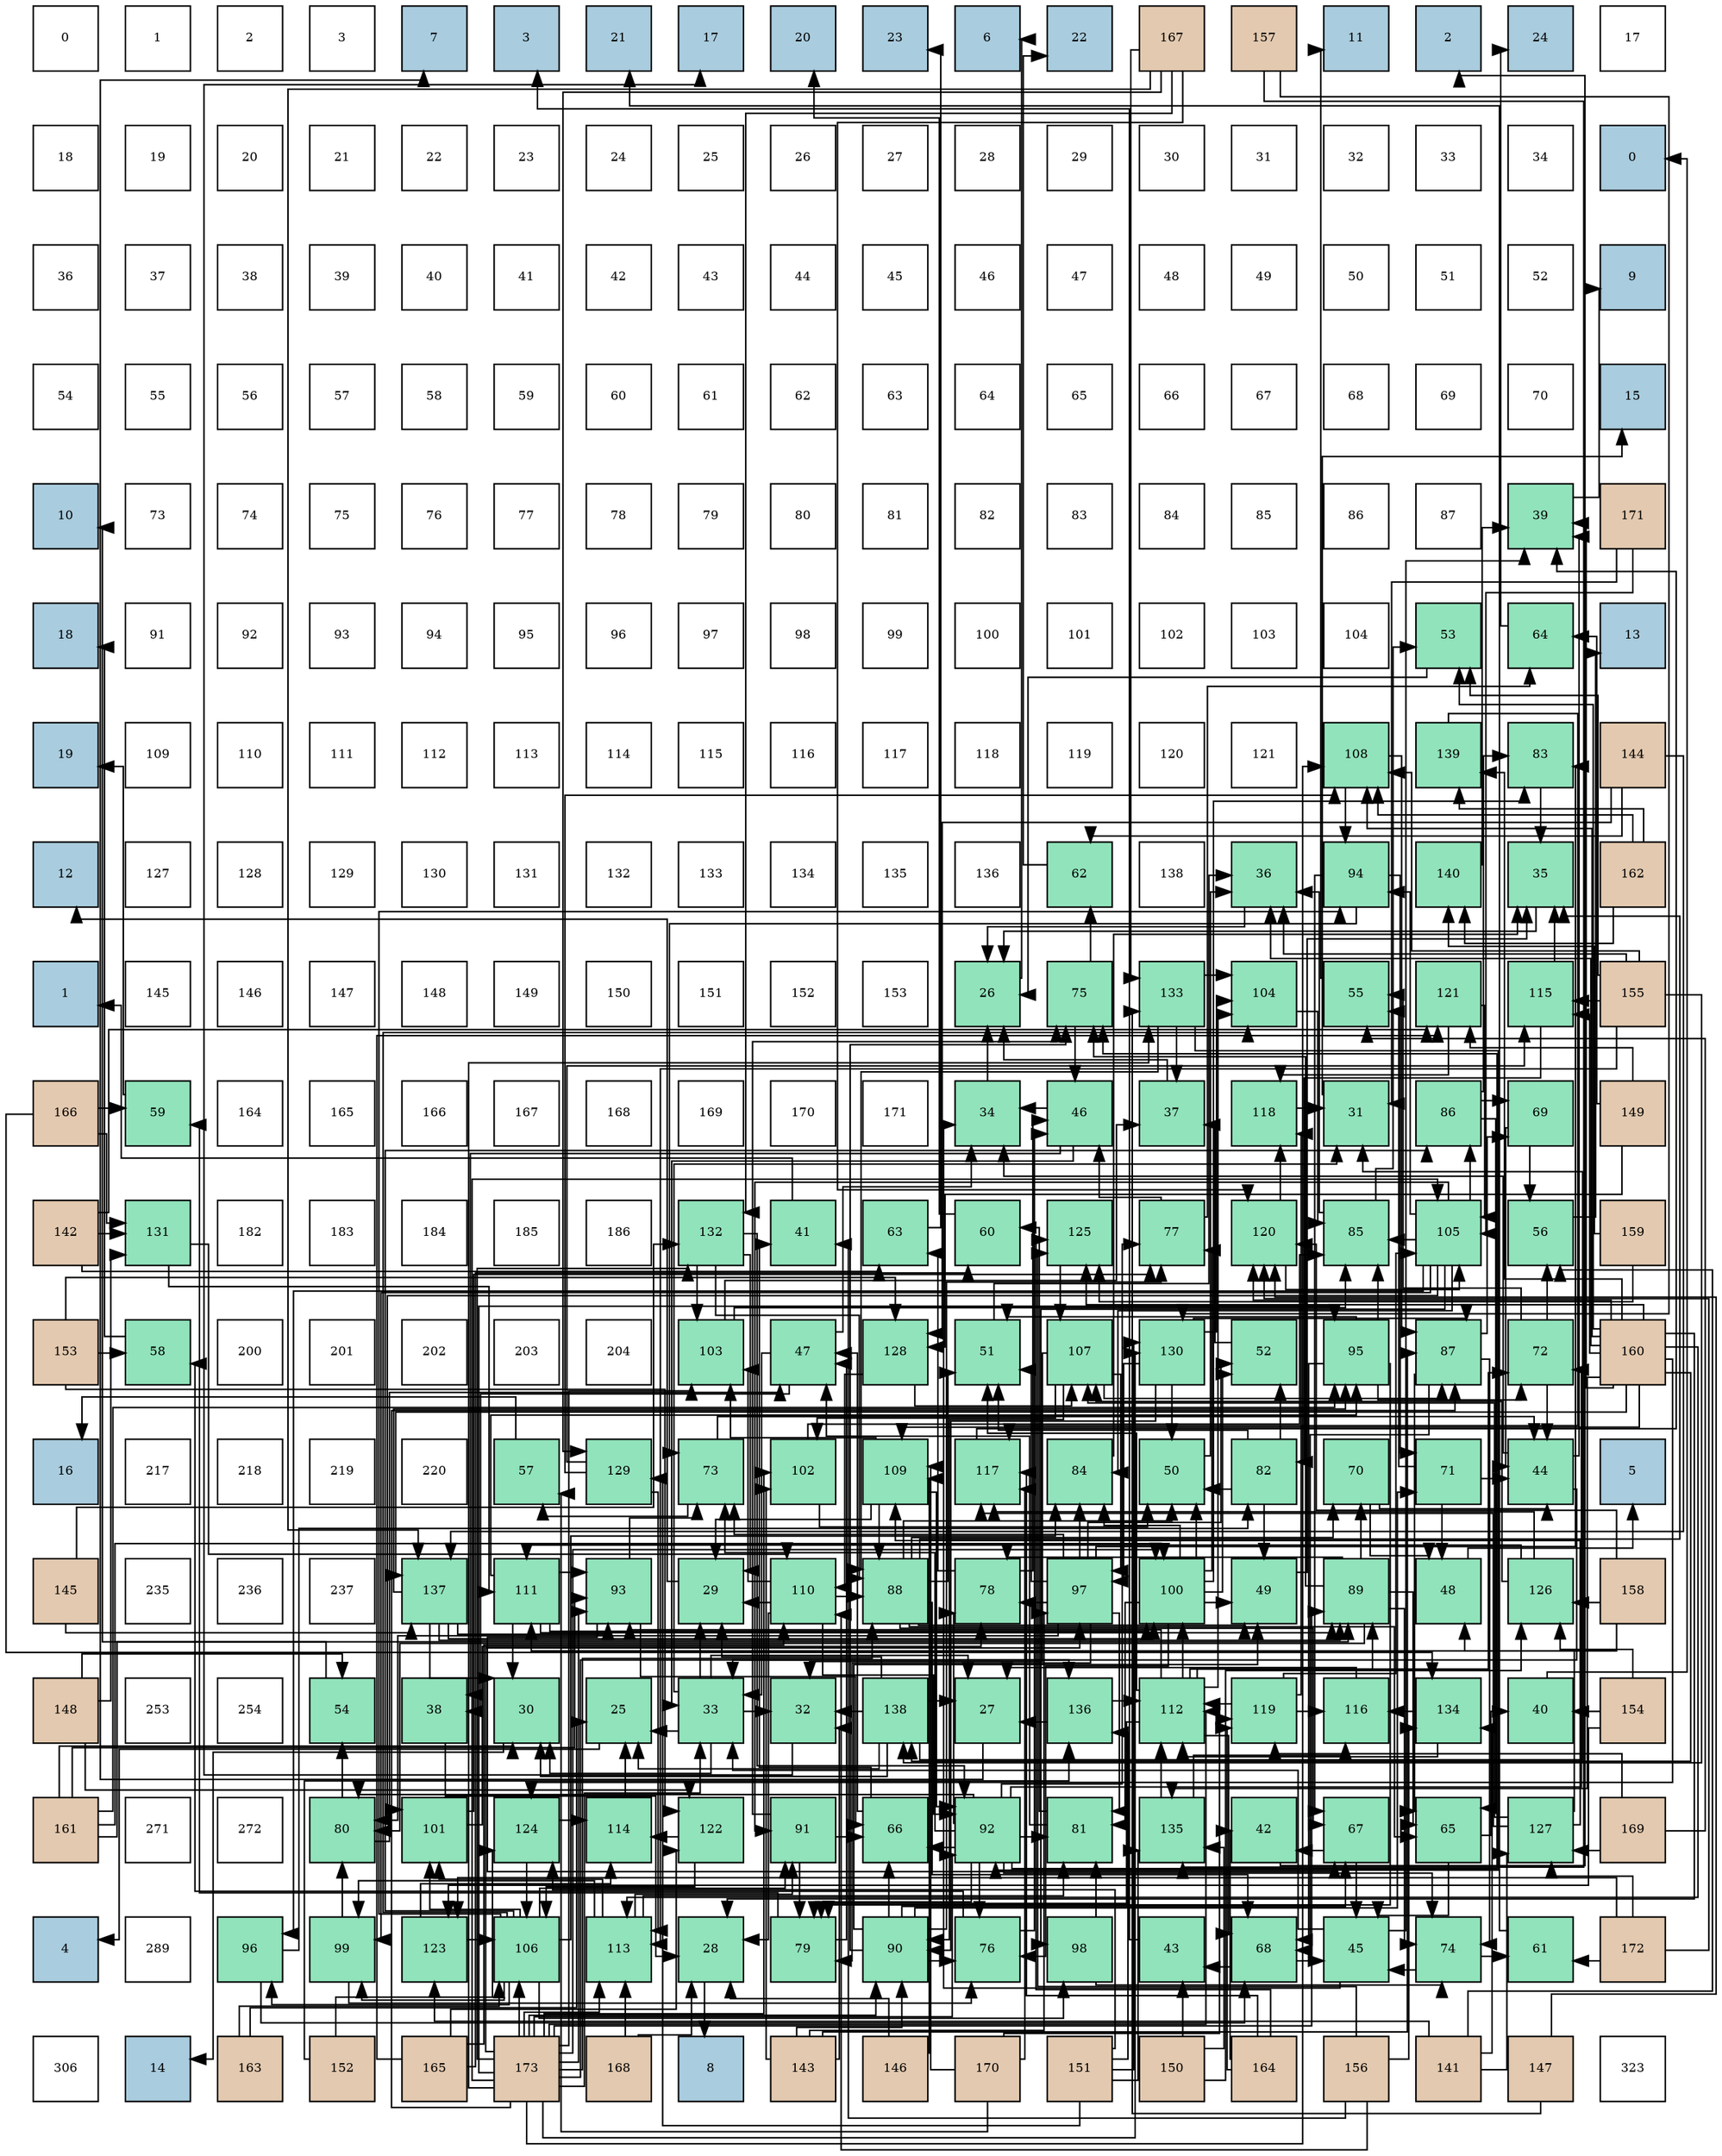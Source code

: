 digraph layout{
 rankdir=TB;
 splines=ortho;
 node [style=filled shape=square fixedsize=true width=0.6];
0[label="0", fontsize=8, fillcolor="#ffffff"];
1[label="1", fontsize=8, fillcolor="#ffffff"];
2[label="2", fontsize=8, fillcolor="#ffffff"];
3[label="3", fontsize=8, fillcolor="#ffffff"];
4[label="7", fontsize=8, fillcolor="#a9ccde"];
5[label="3", fontsize=8, fillcolor="#a9ccde"];
6[label="21", fontsize=8, fillcolor="#a9ccde"];
7[label="17", fontsize=8, fillcolor="#a9ccde"];
8[label="20", fontsize=8, fillcolor="#a9ccde"];
9[label="23", fontsize=8, fillcolor="#a9ccde"];
10[label="6", fontsize=8, fillcolor="#a9ccde"];
11[label="22", fontsize=8, fillcolor="#a9ccde"];
12[label="167", fontsize=8, fillcolor="#e3c9af"];
13[label="157", fontsize=8, fillcolor="#e3c9af"];
14[label="11", fontsize=8, fillcolor="#a9ccde"];
15[label="2", fontsize=8, fillcolor="#a9ccde"];
16[label="24", fontsize=8, fillcolor="#a9ccde"];
17[label="17", fontsize=8, fillcolor="#ffffff"];
18[label="18", fontsize=8, fillcolor="#ffffff"];
19[label="19", fontsize=8, fillcolor="#ffffff"];
20[label="20", fontsize=8, fillcolor="#ffffff"];
21[label="21", fontsize=8, fillcolor="#ffffff"];
22[label="22", fontsize=8, fillcolor="#ffffff"];
23[label="23", fontsize=8, fillcolor="#ffffff"];
24[label="24", fontsize=8, fillcolor="#ffffff"];
25[label="25", fontsize=8, fillcolor="#ffffff"];
26[label="26", fontsize=8, fillcolor="#ffffff"];
27[label="27", fontsize=8, fillcolor="#ffffff"];
28[label="28", fontsize=8, fillcolor="#ffffff"];
29[label="29", fontsize=8, fillcolor="#ffffff"];
30[label="30", fontsize=8, fillcolor="#ffffff"];
31[label="31", fontsize=8, fillcolor="#ffffff"];
32[label="32", fontsize=8, fillcolor="#ffffff"];
33[label="33", fontsize=8, fillcolor="#ffffff"];
34[label="34", fontsize=8, fillcolor="#ffffff"];
35[label="0", fontsize=8, fillcolor="#a9ccde"];
36[label="36", fontsize=8, fillcolor="#ffffff"];
37[label="37", fontsize=8, fillcolor="#ffffff"];
38[label="38", fontsize=8, fillcolor="#ffffff"];
39[label="39", fontsize=8, fillcolor="#ffffff"];
40[label="40", fontsize=8, fillcolor="#ffffff"];
41[label="41", fontsize=8, fillcolor="#ffffff"];
42[label="42", fontsize=8, fillcolor="#ffffff"];
43[label="43", fontsize=8, fillcolor="#ffffff"];
44[label="44", fontsize=8, fillcolor="#ffffff"];
45[label="45", fontsize=8, fillcolor="#ffffff"];
46[label="46", fontsize=8, fillcolor="#ffffff"];
47[label="47", fontsize=8, fillcolor="#ffffff"];
48[label="48", fontsize=8, fillcolor="#ffffff"];
49[label="49", fontsize=8, fillcolor="#ffffff"];
50[label="50", fontsize=8, fillcolor="#ffffff"];
51[label="51", fontsize=8, fillcolor="#ffffff"];
52[label="52", fontsize=8, fillcolor="#ffffff"];
53[label="9", fontsize=8, fillcolor="#a9ccde"];
54[label="54", fontsize=8, fillcolor="#ffffff"];
55[label="55", fontsize=8, fillcolor="#ffffff"];
56[label="56", fontsize=8, fillcolor="#ffffff"];
57[label="57", fontsize=8, fillcolor="#ffffff"];
58[label="58", fontsize=8, fillcolor="#ffffff"];
59[label="59", fontsize=8, fillcolor="#ffffff"];
60[label="60", fontsize=8, fillcolor="#ffffff"];
61[label="61", fontsize=8, fillcolor="#ffffff"];
62[label="62", fontsize=8, fillcolor="#ffffff"];
63[label="63", fontsize=8, fillcolor="#ffffff"];
64[label="64", fontsize=8, fillcolor="#ffffff"];
65[label="65", fontsize=8, fillcolor="#ffffff"];
66[label="66", fontsize=8, fillcolor="#ffffff"];
67[label="67", fontsize=8, fillcolor="#ffffff"];
68[label="68", fontsize=8, fillcolor="#ffffff"];
69[label="69", fontsize=8, fillcolor="#ffffff"];
70[label="70", fontsize=8, fillcolor="#ffffff"];
71[label="15", fontsize=8, fillcolor="#a9ccde"];
72[label="10", fontsize=8, fillcolor="#a9ccde"];
73[label="73", fontsize=8, fillcolor="#ffffff"];
74[label="74", fontsize=8, fillcolor="#ffffff"];
75[label="75", fontsize=8, fillcolor="#ffffff"];
76[label="76", fontsize=8, fillcolor="#ffffff"];
77[label="77", fontsize=8, fillcolor="#ffffff"];
78[label="78", fontsize=8, fillcolor="#ffffff"];
79[label="79", fontsize=8, fillcolor="#ffffff"];
80[label="80", fontsize=8, fillcolor="#ffffff"];
81[label="81", fontsize=8, fillcolor="#ffffff"];
82[label="82", fontsize=8, fillcolor="#ffffff"];
83[label="83", fontsize=8, fillcolor="#ffffff"];
84[label="84", fontsize=8, fillcolor="#ffffff"];
85[label="85", fontsize=8, fillcolor="#ffffff"];
86[label="86", fontsize=8, fillcolor="#ffffff"];
87[label="87", fontsize=8, fillcolor="#ffffff"];
88[label="39", fontsize=8, fillcolor="#91e3bb"];
89[label="171", fontsize=8, fillcolor="#e3c9af"];
90[label="18", fontsize=8, fillcolor="#a9ccde"];
91[label="91", fontsize=8, fillcolor="#ffffff"];
92[label="92", fontsize=8, fillcolor="#ffffff"];
93[label="93", fontsize=8, fillcolor="#ffffff"];
94[label="94", fontsize=8, fillcolor="#ffffff"];
95[label="95", fontsize=8, fillcolor="#ffffff"];
96[label="96", fontsize=8, fillcolor="#ffffff"];
97[label="97", fontsize=8, fillcolor="#ffffff"];
98[label="98", fontsize=8, fillcolor="#ffffff"];
99[label="99", fontsize=8, fillcolor="#ffffff"];
100[label="100", fontsize=8, fillcolor="#ffffff"];
101[label="101", fontsize=8, fillcolor="#ffffff"];
102[label="102", fontsize=8, fillcolor="#ffffff"];
103[label="103", fontsize=8, fillcolor="#ffffff"];
104[label="104", fontsize=8, fillcolor="#ffffff"];
105[label="53", fontsize=8, fillcolor="#91e3bb"];
106[label="64", fontsize=8, fillcolor="#91e3bb"];
107[label="13", fontsize=8, fillcolor="#a9ccde"];
108[label="19", fontsize=8, fillcolor="#a9ccde"];
109[label="109", fontsize=8, fillcolor="#ffffff"];
110[label="110", fontsize=8, fillcolor="#ffffff"];
111[label="111", fontsize=8, fillcolor="#ffffff"];
112[label="112", fontsize=8, fillcolor="#ffffff"];
113[label="113", fontsize=8, fillcolor="#ffffff"];
114[label="114", fontsize=8, fillcolor="#ffffff"];
115[label="115", fontsize=8, fillcolor="#ffffff"];
116[label="116", fontsize=8, fillcolor="#ffffff"];
117[label="117", fontsize=8, fillcolor="#ffffff"];
118[label="118", fontsize=8, fillcolor="#ffffff"];
119[label="119", fontsize=8, fillcolor="#ffffff"];
120[label="120", fontsize=8, fillcolor="#ffffff"];
121[label="121", fontsize=8, fillcolor="#ffffff"];
122[label="108", fontsize=8, fillcolor="#91e3bb"];
123[label="139", fontsize=8, fillcolor="#91e3bb"];
124[label="83", fontsize=8, fillcolor="#91e3bb"];
125[label="144", fontsize=8, fillcolor="#e3c9af"];
126[label="12", fontsize=8, fillcolor="#a9ccde"];
127[label="127", fontsize=8, fillcolor="#ffffff"];
128[label="128", fontsize=8, fillcolor="#ffffff"];
129[label="129", fontsize=8, fillcolor="#ffffff"];
130[label="130", fontsize=8, fillcolor="#ffffff"];
131[label="131", fontsize=8, fillcolor="#ffffff"];
132[label="132", fontsize=8, fillcolor="#ffffff"];
133[label="133", fontsize=8, fillcolor="#ffffff"];
134[label="134", fontsize=8, fillcolor="#ffffff"];
135[label="135", fontsize=8, fillcolor="#ffffff"];
136[label="136", fontsize=8, fillcolor="#ffffff"];
137[label="62", fontsize=8, fillcolor="#91e3bb"];
138[label="138", fontsize=8, fillcolor="#ffffff"];
139[label="36", fontsize=8, fillcolor="#91e3bb"];
140[label="94", fontsize=8, fillcolor="#91e3bb"];
141[label="140", fontsize=8, fillcolor="#91e3bb"];
142[label="35", fontsize=8, fillcolor="#91e3bb"];
143[label="162", fontsize=8, fillcolor="#e3c9af"];
144[label="1", fontsize=8, fillcolor="#a9ccde"];
145[label="145", fontsize=8, fillcolor="#ffffff"];
146[label="146", fontsize=8, fillcolor="#ffffff"];
147[label="147", fontsize=8, fillcolor="#ffffff"];
148[label="148", fontsize=8, fillcolor="#ffffff"];
149[label="149", fontsize=8, fillcolor="#ffffff"];
150[label="150", fontsize=8, fillcolor="#ffffff"];
151[label="151", fontsize=8, fillcolor="#ffffff"];
152[label="152", fontsize=8, fillcolor="#ffffff"];
153[label="153", fontsize=8, fillcolor="#ffffff"];
154[label="26", fontsize=8, fillcolor="#91e3bb"];
155[label="75", fontsize=8, fillcolor="#91e3bb"];
156[label="133", fontsize=8, fillcolor="#91e3bb"];
157[label="104", fontsize=8, fillcolor="#91e3bb"];
158[label="55", fontsize=8, fillcolor="#91e3bb"];
159[label="121", fontsize=8, fillcolor="#91e3bb"];
160[label="115", fontsize=8, fillcolor="#91e3bb"];
161[label="155", fontsize=8, fillcolor="#e3c9af"];
162[label="166", fontsize=8, fillcolor="#e3c9af"];
163[label="59", fontsize=8, fillcolor="#91e3bb"];
164[label="164", fontsize=8, fillcolor="#ffffff"];
165[label="165", fontsize=8, fillcolor="#ffffff"];
166[label="166", fontsize=8, fillcolor="#ffffff"];
167[label="167", fontsize=8, fillcolor="#ffffff"];
168[label="168", fontsize=8, fillcolor="#ffffff"];
169[label="169", fontsize=8, fillcolor="#ffffff"];
170[label="170", fontsize=8, fillcolor="#ffffff"];
171[label="171", fontsize=8, fillcolor="#ffffff"];
172[label="34", fontsize=8, fillcolor="#91e3bb"];
173[label="46", fontsize=8, fillcolor="#91e3bb"];
174[label="37", fontsize=8, fillcolor="#91e3bb"];
175[label="118", fontsize=8, fillcolor="#91e3bb"];
176[label="31", fontsize=8, fillcolor="#91e3bb"];
177[label="86", fontsize=8, fillcolor="#91e3bb"];
178[label="69", fontsize=8, fillcolor="#91e3bb"];
179[label="149", fontsize=8, fillcolor="#e3c9af"];
180[label="142", fontsize=8, fillcolor="#e3c9af"];
181[label="131", fontsize=8, fillcolor="#91e3bb"];
182[label="182", fontsize=8, fillcolor="#ffffff"];
183[label="183", fontsize=8, fillcolor="#ffffff"];
184[label="184", fontsize=8, fillcolor="#ffffff"];
185[label="185", fontsize=8, fillcolor="#ffffff"];
186[label="186", fontsize=8, fillcolor="#ffffff"];
187[label="132", fontsize=8, fillcolor="#91e3bb"];
188[label="41", fontsize=8, fillcolor="#91e3bb"];
189[label="63", fontsize=8, fillcolor="#91e3bb"];
190[label="60", fontsize=8, fillcolor="#91e3bb"];
191[label="125", fontsize=8, fillcolor="#91e3bb"];
192[label="77", fontsize=8, fillcolor="#91e3bb"];
193[label="120", fontsize=8, fillcolor="#91e3bb"];
194[label="85", fontsize=8, fillcolor="#91e3bb"];
195[label="105", fontsize=8, fillcolor="#91e3bb"];
196[label="56", fontsize=8, fillcolor="#91e3bb"];
197[label="159", fontsize=8, fillcolor="#e3c9af"];
198[label="153", fontsize=8, fillcolor="#e3c9af"];
199[label="58", fontsize=8, fillcolor="#91e3bb"];
200[label="200", fontsize=8, fillcolor="#ffffff"];
201[label="201", fontsize=8, fillcolor="#ffffff"];
202[label="202", fontsize=8, fillcolor="#ffffff"];
203[label="203", fontsize=8, fillcolor="#ffffff"];
204[label="204", fontsize=8, fillcolor="#ffffff"];
205[label="103", fontsize=8, fillcolor="#91e3bb"];
206[label="47", fontsize=8, fillcolor="#91e3bb"];
207[label="128", fontsize=8, fillcolor="#91e3bb"];
208[label="51", fontsize=8, fillcolor="#91e3bb"];
209[label="107", fontsize=8, fillcolor="#91e3bb"];
210[label="130", fontsize=8, fillcolor="#91e3bb"];
211[label="52", fontsize=8, fillcolor="#91e3bb"];
212[label="95", fontsize=8, fillcolor="#91e3bb"];
213[label="87", fontsize=8, fillcolor="#91e3bb"];
214[label="72", fontsize=8, fillcolor="#91e3bb"];
215[label="160", fontsize=8, fillcolor="#e3c9af"];
216[label="16", fontsize=8, fillcolor="#a9ccde"];
217[label="217", fontsize=8, fillcolor="#ffffff"];
218[label="218", fontsize=8, fillcolor="#ffffff"];
219[label="219", fontsize=8, fillcolor="#ffffff"];
220[label="220", fontsize=8, fillcolor="#ffffff"];
221[label="57", fontsize=8, fillcolor="#91e3bb"];
222[label="129", fontsize=8, fillcolor="#91e3bb"];
223[label="73", fontsize=8, fillcolor="#91e3bb"];
224[label="102", fontsize=8, fillcolor="#91e3bb"];
225[label="109", fontsize=8, fillcolor="#91e3bb"];
226[label="117", fontsize=8, fillcolor="#91e3bb"];
227[label="84", fontsize=8, fillcolor="#91e3bb"];
228[label="50", fontsize=8, fillcolor="#91e3bb"];
229[label="82", fontsize=8, fillcolor="#91e3bb"];
230[label="70", fontsize=8, fillcolor="#91e3bb"];
231[label="71", fontsize=8, fillcolor="#91e3bb"];
232[label="44", fontsize=8, fillcolor="#91e3bb"];
233[label="5", fontsize=8, fillcolor="#a9ccde"];
234[label="145", fontsize=8, fillcolor="#e3c9af"];
235[label="235", fontsize=8, fillcolor="#ffffff"];
236[label="236", fontsize=8, fillcolor="#ffffff"];
237[label="237", fontsize=8, fillcolor="#ffffff"];
238[label="137", fontsize=8, fillcolor="#91e3bb"];
239[label="111", fontsize=8, fillcolor="#91e3bb"];
240[label="93", fontsize=8, fillcolor="#91e3bb"];
241[label="29", fontsize=8, fillcolor="#91e3bb"];
242[label="110", fontsize=8, fillcolor="#91e3bb"];
243[label="88", fontsize=8, fillcolor="#91e3bb"];
244[label="78", fontsize=8, fillcolor="#91e3bb"];
245[label="97", fontsize=8, fillcolor="#91e3bb"];
246[label="100", fontsize=8, fillcolor="#91e3bb"];
247[label="49", fontsize=8, fillcolor="#91e3bb"];
248[label="89", fontsize=8, fillcolor="#91e3bb"];
249[label="48", fontsize=8, fillcolor="#91e3bb"];
250[label="126", fontsize=8, fillcolor="#91e3bb"];
251[label="158", fontsize=8, fillcolor="#e3c9af"];
252[label="148", fontsize=8, fillcolor="#e3c9af"];
253[label="253", fontsize=8, fillcolor="#ffffff"];
254[label="254", fontsize=8, fillcolor="#ffffff"];
255[label="54", fontsize=8, fillcolor="#91e3bb"];
256[label="38", fontsize=8, fillcolor="#91e3bb"];
257[label="30", fontsize=8, fillcolor="#91e3bb"];
258[label="25", fontsize=8, fillcolor="#91e3bb"];
259[label="33", fontsize=8, fillcolor="#91e3bb"];
260[label="32", fontsize=8, fillcolor="#91e3bb"];
261[label="138", fontsize=8, fillcolor="#91e3bb"];
262[label="27", fontsize=8, fillcolor="#91e3bb"];
263[label="136", fontsize=8, fillcolor="#91e3bb"];
264[label="112", fontsize=8, fillcolor="#91e3bb"];
265[label="119", fontsize=8, fillcolor="#91e3bb"];
266[label="116", fontsize=8, fillcolor="#91e3bb"];
267[label="134", fontsize=8, fillcolor="#91e3bb"];
268[label="40", fontsize=8, fillcolor="#91e3bb"];
269[label="154", fontsize=8, fillcolor="#e3c9af"];
270[label="161", fontsize=8, fillcolor="#e3c9af"];
271[label="271", fontsize=8, fillcolor="#ffffff"];
272[label="272", fontsize=8, fillcolor="#ffffff"];
273[label="80", fontsize=8, fillcolor="#91e3bb"];
274[label="101", fontsize=8, fillcolor="#91e3bb"];
275[label="124", fontsize=8, fillcolor="#91e3bb"];
276[label="114", fontsize=8, fillcolor="#91e3bb"];
277[label="122", fontsize=8, fillcolor="#91e3bb"];
278[label="91", fontsize=8, fillcolor="#91e3bb"];
279[label="66", fontsize=8, fillcolor="#91e3bb"];
280[label="92", fontsize=8, fillcolor="#91e3bb"];
281[label="81", fontsize=8, fillcolor="#91e3bb"];
282[label="135", fontsize=8, fillcolor="#91e3bb"];
283[label="42", fontsize=8, fillcolor="#91e3bb"];
284[label="67", fontsize=8, fillcolor="#91e3bb"];
285[label="65", fontsize=8, fillcolor="#91e3bb"];
286[label="127", fontsize=8, fillcolor="#91e3bb"];
287[label="169", fontsize=8, fillcolor="#e3c9af"];
288[label="4", fontsize=8, fillcolor="#a9ccde"];
289[label="289", fontsize=8, fillcolor="#ffffff"];
290[label="96", fontsize=8, fillcolor="#91e3bb"];
291[label="99", fontsize=8, fillcolor="#91e3bb"];
292[label="123", fontsize=8, fillcolor="#91e3bb"];
293[label="106", fontsize=8, fillcolor="#91e3bb"];
294[label="113", fontsize=8, fillcolor="#91e3bb"];
295[label="28", fontsize=8, fillcolor="#91e3bb"];
296[label="79", fontsize=8, fillcolor="#91e3bb"];
297[label="90", fontsize=8, fillcolor="#91e3bb"];
298[label="76", fontsize=8, fillcolor="#91e3bb"];
299[label="98", fontsize=8, fillcolor="#91e3bb"];
300[label="43", fontsize=8, fillcolor="#91e3bb"];
301[label="68", fontsize=8, fillcolor="#91e3bb"];
302[label="45", fontsize=8, fillcolor="#91e3bb"];
303[label="74", fontsize=8, fillcolor="#91e3bb"];
304[label="61", fontsize=8, fillcolor="#91e3bb"];
305[label="172", fontsize=8, fillcolor="#e3c9af"];
306[label="306", fontsize=8, fillcolor="#ffffff"];
307[label="14", fontsize=8, fillcolor="#a9ccde"];
308[label="163", fontsize=8, fillcolor="#e3c9af"];
309[label="152", fontsize=8, fillcolor="#e3c9af"];
310[label="165", fontsize=8, fillcolor="#e3c9af"];
311[label="173", fontsize=8, fillcolor="#e3c9af"];
312[label="168", fontsize=8, fillcolor="#e3c9af"];
313[label="8", fontsize=8, fillcolor="#a9ccde"];
314[label="143", fontsize=8, fillcolor="#e3c9af"];
315[label="146", fontsize=8, fillcolor="#e3c9af"];
316[label="170", fontsize=8, fillcolor="#e3c9af"];
317[label="151", fontsize=8, fillcolor="#e3c9af"];
318[label="150", fontsize=8, fillcolor="#e3c9af"];
319[label="164", fontsize=8, fillcolor="#e3c9af"];
320[label="156", fontsize=8, fillcolor="#e3c9af"];
321[label="141", fontsize=8, fillcolor="#e3c9af"];
322[label="147", fontsize=8, fillcolor="#e3c9af"];
323[label="323", fontsize=8, fillcolor="#ffffff"];
edge [constraint=false, style=vis];258 -> 288;
154 -> 10;
262 -> 4;
295 -> 313;
241 -> 126;
257 -> 307;
176 -> 71;
260 -> 7;
259 -> 258;
259 -> 262;
259 -> 241;
259 -> 257;
259 -> 176;
259 -> 260;
172 -> 154;
142 -> 154;
139 -> 154;
174 -> 154;
256 -> 295;
88 -> 53;
268 -> 35;
188 -> 144;
283 -> 15;
300 -> 5;
232 -> 259;
232 -> 172;
232 -> 88;
302 -> 259;
302 -> 172;
302 -> 88;
173 -> 259;
173 -> 172;
173 -> 256;
206 -> 259;
206 -> 172;
206 -> 256;
249 -> 233;
247 -> 142;
228 -> 139;
208 -> 139;
211 -> 174;
105 -> 154;
255 -> 72;
158 -> 14;
196 -> 107;
221 -> 216;
199 -> 90;
163 -> 108;
190 -> 8;
304 -> 6;
137 -> 11;
189 -> 9;
106 -> 16;
285 -> 268;
285 -> 302;
279 -> 188;
279 -> 206;
284 -> 283;
284 -> 302;
301 -> 300;
301 -> 302;
178 -> 232;
178 -> 196;
230 -> 232;
230 -> 249;
231 -> 232;
231 -> 249;
231 -> 158;
214 -> 232;
214 -> 158;
214 -> 196;
223 -> 232;
223 -> 221;
303 -> 302;
303 -> 304;
155 -> 173;
155 -> 137;
298 -> 173;
298 -> 199;
192 -> 173;
192 -> 106;
244 -> 173;
244 -> 189;
296 -> 206;
296 -> 163;
273 -> 206;
273 -> 255;
281 -> 206;
281 -> 190;
229 -> 247;
229 -> 228;
229 -> 208;
229 -> 211;
124 -> 142;
227 -> 142;
194 -> 139;
194 -> 105;
177 -> 285;
177 -> 178;
177 -> 124;
213 -> 285;
213 -> 301;
213 -> 178;
213 -> 303;
243 -> 142;
243 -> 247;
243 -> 228;
243 -> 208;
243 -> 285;
243 -> 284;
243 -> 301;
243 -> 230;
248 -> 285;
248 -> 230;
248 -> 303;
248 -> 155;
248 -> 244;
248 -> 273;
297 -> 247;
297 -> 279;
297 -> 284;
297 -> 231;
297 -> 155;
297 -> 298;
297 -> 192;
278 -> 279;
278 -> 155;
278 -> 296;
280 -> 279;
280 -> 214;
280 -> 223;
280 -> 303;
280 -> 155;
280 -> 298;
280 -> 192;
280 -> 244;
280 -> 296;
280 -> 273;
280 -> 281;
240 -> 279;
240 -> 284;
240 -> 223;
140 -> 284;
140 -> 231;
140 -> 223;
212 -> 208;
212 -> 301;
212 -> 214;
212 -> 296;
212 -> 194;
290 -> 301;
290 -> 229;
245 -> 208;
245 -> 211;
245 -> 223;
245 -> 244;
245 -> 296;
245 -> 273;
245 -> 281;
245 -> 124;
245 -> 227;
299 -> 303;
299 -> 281;
291 -> 298;
291 -> 273;
246 -> 247;
246 -> 228;
246 -> 211;
246 -> 298;
246 -> 192;
246 -> 281;
246 -> 124;
246 -> 227;
274 -> 192;
274 -> 244;
224 -> 228;
224 -> 194;
205 -> 174;
205 -> 194;
157 -> 194;
195 -> 227;
195 -> 194;
195 -> 177;
195 -> 278;
195 -> 140;
195 -> 290;
195 -> 299;
195 -> 291;
195 -> 274;
293 -> 227;
293 -> 177;
293 -> 278;
293 -> 140;
293 -> 290;
293 -> 299;
293 -> 291;
293 -> 274;
293 -> 157;
209 -> 260;
209 -> 213;
209 -> 297;
209 -> 245;
209 -> 224;
122 -> 213;
122 -> 140;
225 -> 241;
225 -> 243;
225 -> 280;
225 -> 205;
242 -> 295;
242 -> 241;
242 -> 243;
242 -> 280;
242 -> 205;
239 -> 257;
239 -> 248;
239 -> 240;
239 -> 212;
239 -> 246;
264 -> 208;
264 -> 301;
264 -> 214;
264 -> 296;
264 -> 248;
264 -> 240;
264 -> 246;
264 -> 157;
294 -> 281;
294 -> 278;
294 -> 291;
294 -> 274;
276 -> 258;
160 -> 142;
160 -> 229;
266 -> 262;
226 -> 88;
175 -> 176;
265 -> 195;
265 -> 264;
265 -> 266;
265 -> 175;
193 -> 195;
193 -> 175;
159 -> 195;
159 -> 175;
277 -> 293;
277 -> 276;
292 -> 293;
292 -> 276;
275 -> 293;
275 -> 276;
191 -> 209;
250 -> 209;
250 -> 239;
250 -> 226;
286 -> 209;
286 -> 225;
286 -> 239;
286 -> 226;
207 -> 209;
207 -> 242;
222 -> 122;
222 -> 294;
222 -> 160;
210 -> 228;
210 -> 213;
210 -> 297;
210 -> 245;
210 -> 157;
181 -> 242;
181 -> 239;
187 -> 241;
187 -> 243;
187 -> 280;
187 -> 205;
156 -> 174;
156 -> 243;
156 -> 280;
156 -> 157;
267 -> 264;
267 -> 266;
282 -> 264;
282 -> 266;
263 -> 262;
263 -> 264;
238 -> 257;
238 -> 248;
238 -> 240;
238 -> 212;
238 -> 246;
261 -> 258;
261 -> 262;
261 -> 241;
261 -> 257;
261 -> 176;
261 -> 260;
123 -> 226;
141 -> 88;
321 -> 196;
321 -> 292;
321 -> 286;
321 -> 267;
180 -> 189;
180 -> 159;
180 -> 181;
314 -> 260;
314 -> 213;
314 -> 297;
314 -> 245;
314 -> 224;
125 -> 137;
125 -> 207;
125 -> 238;
234 -> 187;
234 -> 238;
315 -> 295;
315 -> 225;
322 -> 193;
322 -> 156;
252 -> 255;
252 -> 277;
252 -> 181;
179 -> 106;
179 -> 159;
179 -> 207;
318 -> 300;
318 -> 250;
318 -> 282;
317 -> 275;
317 -> 222;
317 -> 210;
317 -> 282;
317 -> 263;
309 -> 275;
309 -> 263;
198 -> 199;
198 -> 277;
198 -> 207;
269 -> 268;
269 -> 292;
269 -> 250;
161 -> 139;
161 -> 105;
161 -> 122;
161 -> 294;
161 -> 160;
161 -> 261;
320 -> 188;
320 -> 242;
320 -> 191;
320 -> 267;
13 -> 210;
13 -> 282;
251 -> 249;
251 -> 193;
251 -> 250;
197 -> 191;
197 -> 141;
215 -> 295;
215 -> 139;
215 -> 88;
215 -> 105;
215 -> 122;
215 -> 225;
215 -> 294;
215 -> 160;
215 -> 193;
215 -> 275;
215 -> 191;
215 -> 282;
215 -> 238;
215 -> 261;
215 -> 123;
270 -> 257;
270 -> 248;
270 -> 240;
270 -> 212;
270 -> 246;
143 -> 122;
143 -> 123;
143 -> 141;
308 -> 258;
308 -> 293;
319 -> 283;
319 -> 226;
319 -> 265;
319 -> 191;
310 -> 190;
310 -> 242;
310 -> 159;
310 -> 277;
162 -> 163;
162 -> 181;
162 -> 267;
12 -> 193;
12 -> 222;
12 -> 187;
12 -> 156;
12 -> 238;
312 -> 295;
312 -> 294;
287 -> 158;
287 -> 265;
287 -> 286;
316 -> 221;
316 -> 225;
316 -> 226;
316 -> 265;
89 -> 176;
89 -> 195;
305 -> 304;
305 -> 193;
305 -> 292;
305 -> 286;
311 -> 259;
311 -> 213;
311 -> 243;
311 -> 248;
311 -> 297;
311 -> 280;
311 -> 240;
311 -> 212;
311 -> 245;
311 -> 246;
311 -> 224;
311 -> 205;
311 -> 195;
311 -> 293;
311 -> 122;
311 -> 264;
311 -> 294;
311 -> 210;
311 -> 187;
311 -> 156;
311 -> 263;
edge [constraint=true, style=invis];
0 -> 18 -> 36 -> 54 -> 72 -> 90 -> 108 -> 126 -> 144 -> 162 -> 180 -> 198 -> 216 -> 234 -> 252 -> 270 -> 288 -> 306;
1 -> 19 -> 37 -> 55 -> 73 -> 91 -> 109 -> 127 -> 145 -> 163 -> 181 -> 199 -> 217 -> 235 -> 253 -> 271 -> 289 -> 307;
2 -> 20 -> 38 -> 56 -> 74 -> 92 -> 110 -> 128 -> 146 -> 164 -> 182 -> 200 -> 218 -> 236 -> 254 -> 272 -> 290 -> 308;
3 -> 21 -> 39 -> 57 -> 75 -> 93 -> 111 -> 129 -> 147 -> 165 -> 183 -> 201 -> 219 -> 237 -> 255 -> 273 -> 291 -> 309;
4 -> 22 -> 40 -> 58 -> 76 -> 94 -> 112 -> 130 -> 148 -> 166 -> 184 -> 202 -> 220 -> 238 -> 256 -> 274 -> 292 -> 310;
5 -> 23 -> 41 -> 59 -> 77 -> 95 -> 113 -> 131 -> 149 -> 167 -> 185 -> 203 -> 221 -> 239 -> 257 -> 275 -> 293 -> 311;
6 -> 24 -> 42 -> 60 -> 78 -> 96 -> 114 -> 132 -> 150 -> 168 -> 186 -> 204 -> 222 -> 240 -> 258 -> 276 -> 294 -> 312;
7 -> 25 -> 43 -> 61 -> 79 -> 97 -> 115 -> 133 -> 151 -> 169 -> 187 -> 205 -> 223 -> 241 -> 259 -> 277 -> 295 -> 313;
8 -> 26 -> 44 -> 62 -> 80 -> 98 -> 116 -> 134 -> 152 -> 170 -> 188 -> 206 -> 224 -> 242 -> 260 -> 278 -> 296 -> 314;
9 -> 27 -> 45 -> 63 -> 81 -> 99 -> 117 -> 135 -> 153 -> 171 -> 189 -> 207 -> 225 -> 243 -> 261 -> 279 -> 297 -> 315;
10 -> 28 -> 46 -> 64 -> 82 -> 100 -> 118 -> 136 -> 154 -> 172 -> 190 -> 208 -> 226 -> 244 -> 262 -> 280 -> 298 -> 316;
11 -> 29 -> 47 -> 65 -> 83 -> 101 -> 119 -> 137 -> 155 -> 173 -> 191 -> 209 -> 227 -> 245 -> 263 -> 281 -> 299 -> 317;
12 -> 30 -> 48 -> 66 -> 84 -> 102 -> 120 -> 138 -> 156 -> 174 -> 192 -> 210 -> 228 -> 246 -> 264 -> 282 -> 300 -> 318;
13 -> 31 -> 49 -> 67 -> 85 -> 103 -> 121 -> 139 -> 157 -> 175 -> 193 -> 211 -> 229 -> 247 -> 265 -> 283 -> 301 -> 319;
14 -> 32 -> 50 -> 68 -> 86 -> 104 -> 122 -> 140 -> 158 -> 176 -> 194 -> 212 -> 230 -> 248 -> 266 -> 284 -> 302 -> 320;
15 -> 33 -> 51 -> 69 -> 87 -> 105 -> 123 -> 141 -> 159 -> 177 -> 195 -> 213 -> 231 -> 249 -> 267 -> 285 -> 303 -> 321;
16 -> 34 -> 52 -> 70 -> 88 -> 106 -> 124 -> 142 -> 160 -> 178 -> 196 -> 214 -> 232 -> 250 -> 268 -> 286 -> 304 -> 322;
17 -> 35 -> 53 -> 71 -> 89 -> 107 -> 125 -> 143 -> 161 -> 179 -> 197 -> 215 -> 233 -> 251 -> 269 -> 287 -> 305 -> 323;
rank = same {0 -> 1 -> 2 -> 3 -> 4 -> 5 -> 6 -> 7 -> 8 -> 9 -> 10 -> 11 -> 12 -> 13 -> 14 -> 15 -> 16 -> 17};
rank = same {18 -> 19 -> 20 -> 21 -> 22 -> 23 -> 24 -> 25 -> 26 -> 27 -> 28 -> 29 -> 30 -> 31 -> 32 -> 33 -> 34 -> 35};
rank = same {36 -> 37 -> 38 -> 39 -> 40 -> 41 -> 42 -> 43 -> 44 -> 45 -> 46 -> 47 -> 48 -> 49 -> 50 -> 51 -> 52 -> 53};
rank = same {54 -> 55 -> 56 -> 57 -> 58 -> 59 -> 60 -> 61 -> 62 -> 63 -> 64 -> 65 -> 66 -> 67 -> 68 -> 69 -> 70 -> 71};
rank = same {72 -> 73 -> 74 -> 75 -> 76 -> 77 -> 78 -> 79 -> 80 -> 81 -> 82 -> 83 -> 84 -> 85 -> 86 -> 87 -> 88 -> 89};
rank = same {90 -> 91 -> 92 -> 93 -> 94 -> 95 -> 96 -> 97 -> 98 -> 99 -> 100 -> 101 -> 102 -> 103 -> 104 -> 105 -> 106 -> 107};
rank = same {108 -> 109 -> 110 -> 111 -> 112 -> 113 -> 114 -> 115 -> 116 -> 117 -> 118 -> 119 -> 120 -> 121 -> 122 -> 123 -> 124 -> 125};
rank = same {126 -> 127 -> 128 -> 129 -> 130 -> 131 -> 132 -> 133 -> 134 -> 135 -> 136 -> 137 -> 138 -> 139 -> 140 -> 141 -> 142 -> 143};
rank = same {144 -> 145 -> 146 -> 147 -> 148 -> 149 -> 150 -> 151 -> 152 -> 153 -> 154 -> 155 -> 156 -> 157 -> 158 -> 159 -> 160 -> 161};
rank = same {162 -> 163 -> 164 -> 165 -> 166 -> 167 -> 168 -> 169 -> 170 -> 171 -> 172 -> 173 -> 174 -> 175 -> 176 -> 177 -> 178 -> 179};
rank = same {180 -> 181 -> 182 -> 183 -> 184 -> 185 -> 186 -> 187 -> 188 -> 189 -> 190 -> 191 -> 192 -> 193 -> 194 -> 195 -> 196 -> 197};
rank = same {198 -> 199 -> 200 -> 201 -> 202 -> 203 -> 204 -> 205 -> 206 -> 207 -> 208 -> 209 -> 210 -> 211 -> 212 -> 213 -> 214 -> 215};
rank = same {216 -> 217 -> 218 -> 219 -> 220 -> 221 -> 222 -> 223 -> 224 -> 225 -> 226 -> 227 -> 228 -> 229 -> 230 -> 231 -> 232 -> 233};
rank = same {234 -> 235 -> 236 -> 237 -> 238 -> 239 -> 240 -> 241 -> 242 -> 243 -> 244 -> 245 -> 246 -> 247 -> 248 -> 249 -> 250 -> 251};
rank = same {252 -> 253 -> 254 -> 255 -> 256 -> 257 -> 258 -> 259 -> 260 -> 261 -> 262 -> 263 -> 264 -> 265 -> 266 -> 267 -> 268 -> 269};
rank = same {270 -> 271 -> 272 -> 273 -> 274 -> 275 -> 276 -> 277 -> 278 -> 279 -> 280 -> 281 -> 282 -> 283 -> 284 -> 285 -> 286 -> 287};
rank = same {288 -> 289 -> 290 -> 291 -> 292 -> 293 -> 294 -> 295 -> 296 -> 297 -> 298 -> 299 -> 300 -> 301 -> 302 -> 303 -> 304 -> 305};
rank = same {306 -> 307 -> 308 -> 309 -> 310 -> 311 -> 312 -> 313 -> 314 -> 315 -> 316 -> 317 -> 318 -> 319 -> 320 -> 321 -> 322 -> 323};
}